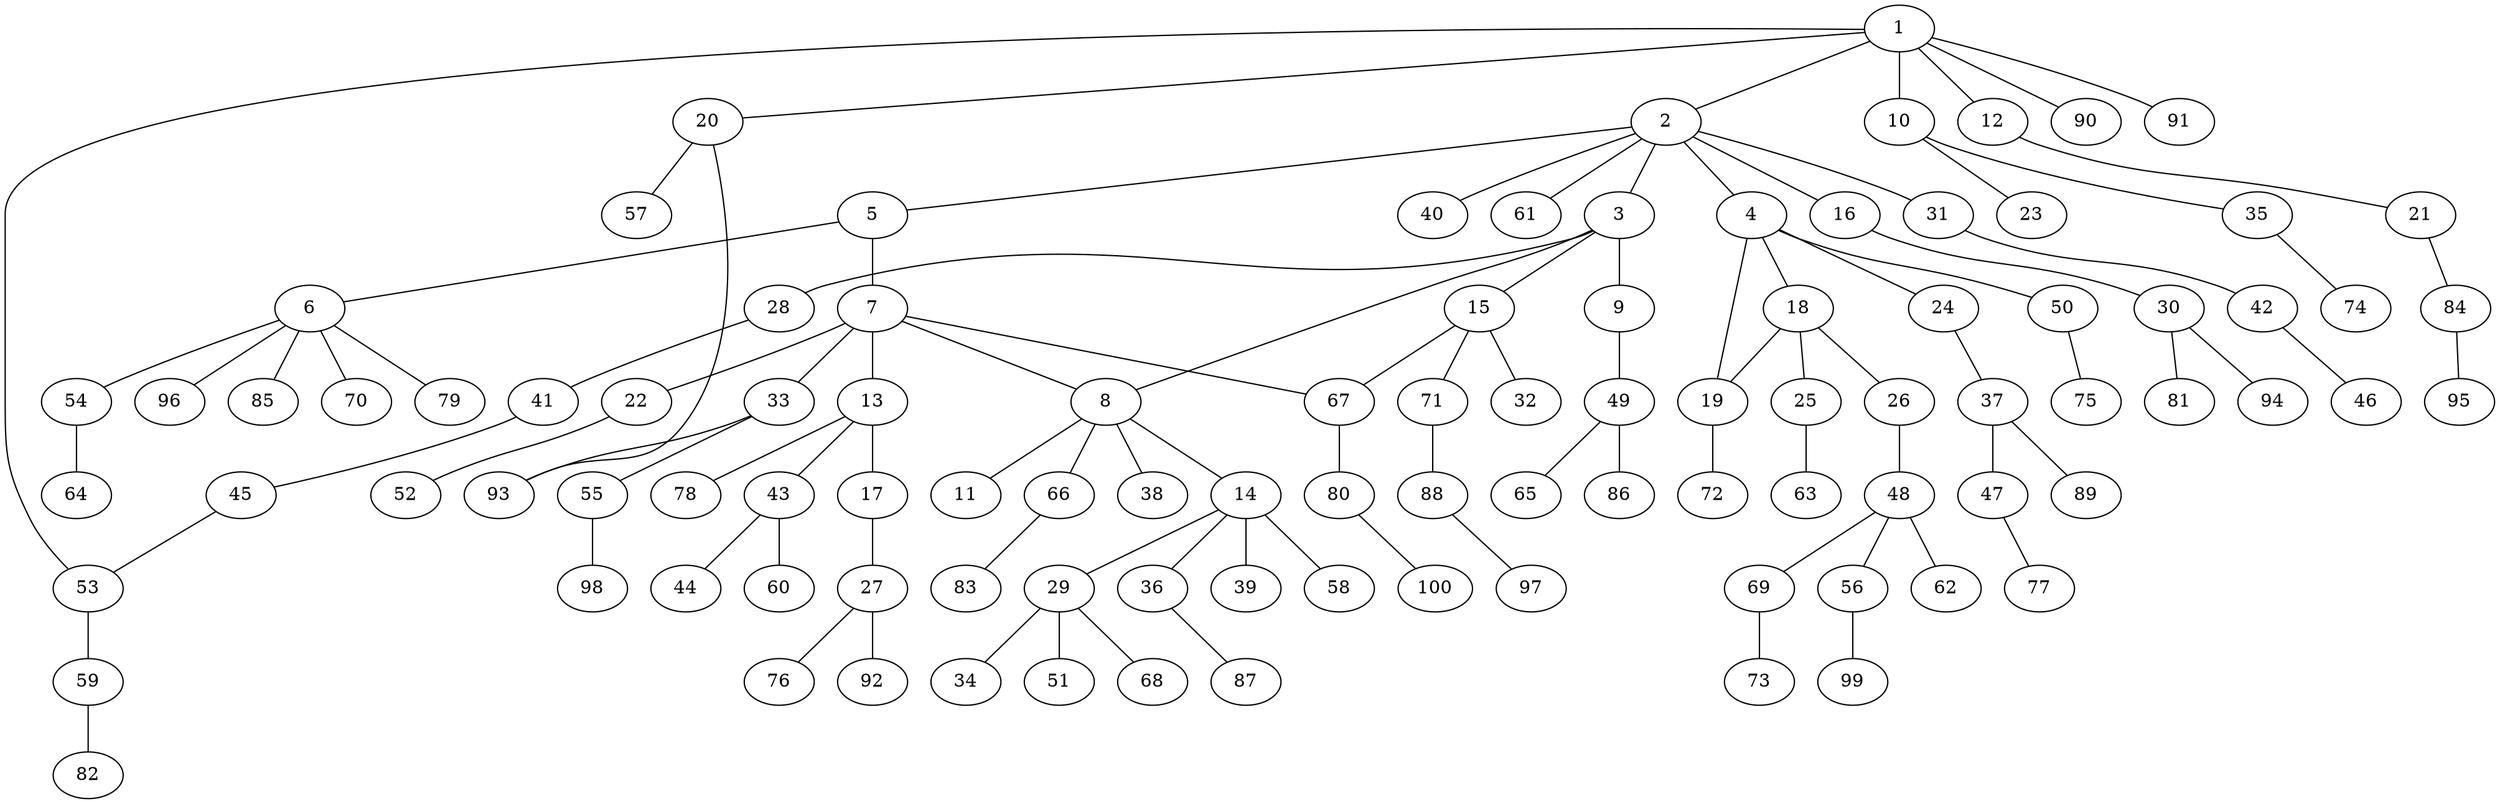 graph graphname {1--2
1--10
1--12
1--20
1--53
1--90
1--91
2--3
2--4
2--5
2--16
2--31
2--40
2--61
3--8
3--9
3--15
3--28
4--18
4--19
4--24
4--50
5--6
5--7
6--54
6--70
6--79
6--85
6--96
7--8
7--13
7--22
7--33
7--67
8--11
8--14
8--38
8--66
9--49
10--23
10--35
12--21
13--17
13--43
13--78
14--29
14--36
14--39
14--58
15--32
15--67
15--71
16--30
17--27
18--19
18--25
18--26
19--72
20--57
20--93
21--84
22--52
24--37
25--63
26--48
27--76
27--92
28--41
29--34
29--51
29--68
30--81
30--94
31--42
33--55
33--93
35--74
36--87
37--47
37--89
41--45
42--46
43--44
43--60
45--53
47--77
48--56
48--62
48--69
49--65
49--86
50--75
53--59
54--64
55--98
56--99
59--82
66--83
67--80
69--73
71--88
80--100
84--95
88--97
}